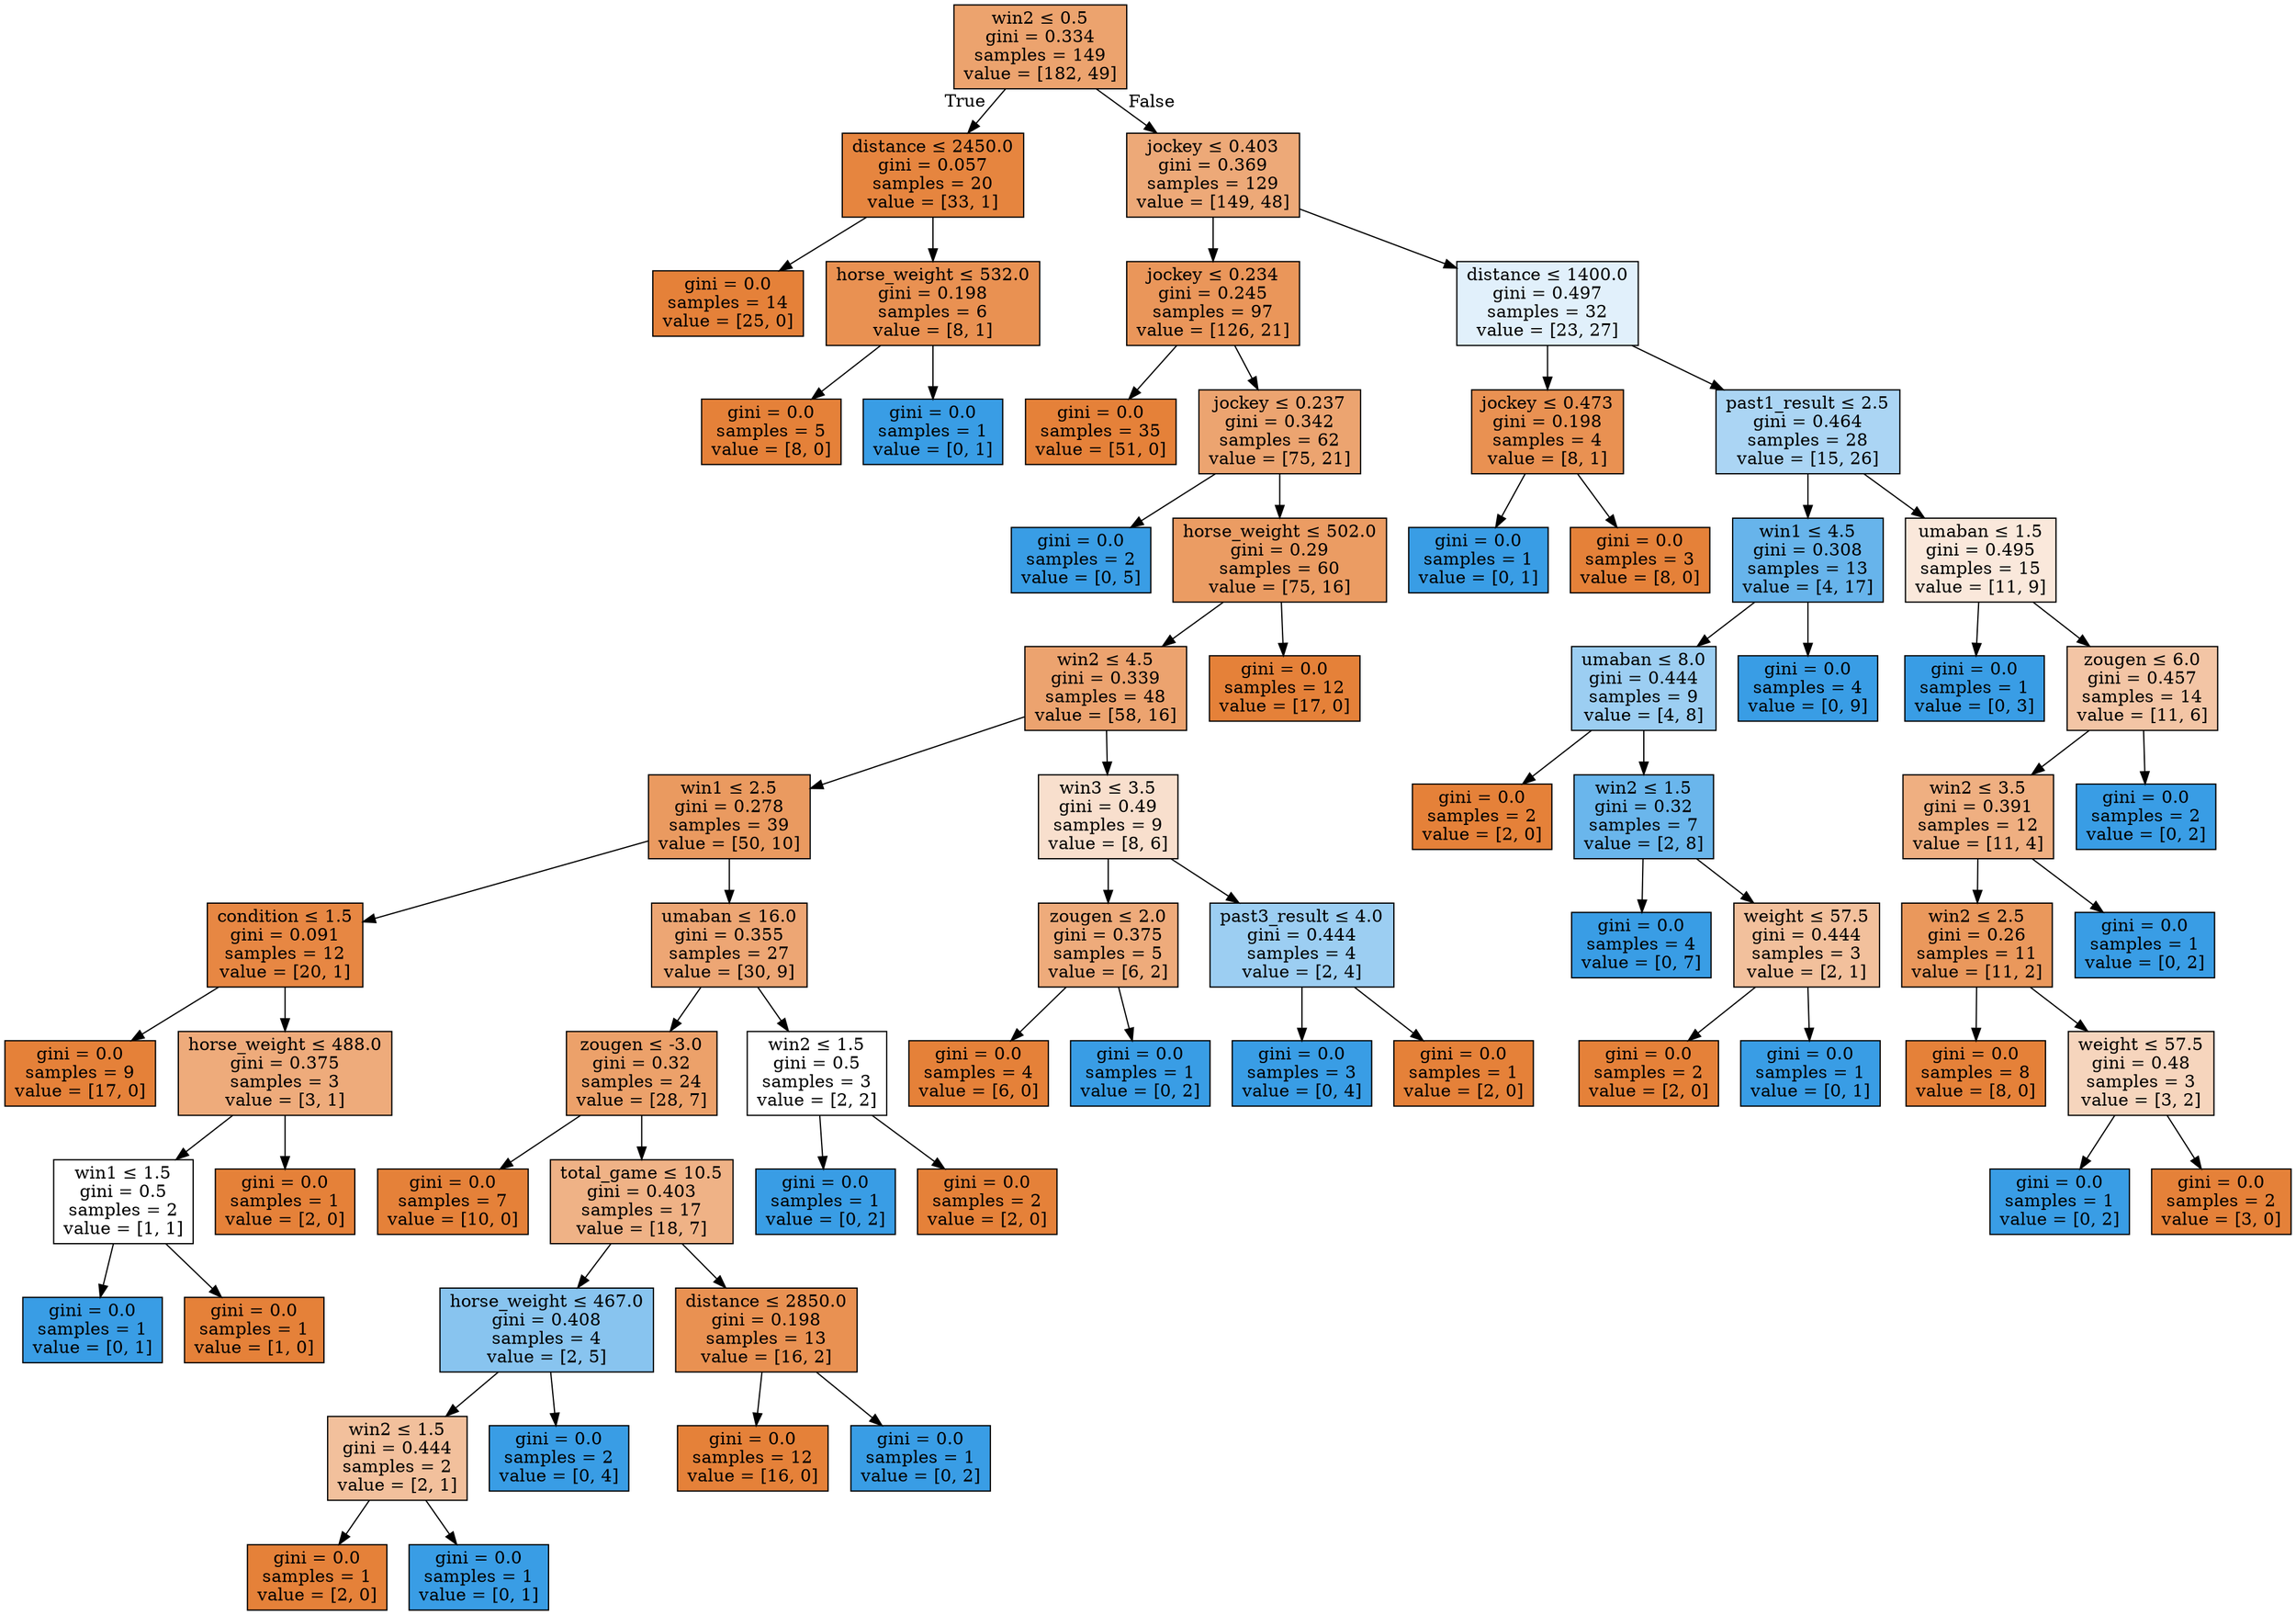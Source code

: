 digraph Tree {
node [shape=box, style="filled", color="black"] ;
0 [label=<win2 &le; 0.5<br/>gini = 0.334<br/>samples = 149<br/>value = [182, 49]>, fillcolor="#e58139ba"] ;
1 [label=<distance &le; 2450.0<br/>gini = 0.057<br/>samples = 20<br/>value = [33, 1]>, fillcolor="#e58139f7"] ;
0 -> 1 [labeldistance=2.5, labelangle=45, headlabel="True"] ;
2 [label=<gini = 0.0<br/>samples = 14<br/>value = [25, 0]>, fillcolor="#e58139ff"] ;
1 -> 2 ;
3 [label=<horse_weight &le; 532.0<br/>gini = 0.198<br/>samples = 6<br/>value = [8, 1]>, fillcolor="#e58139df"] ;
1 -> 3 ;
4 [label=<gini = 0.0<br/>samples = 5<br/>value = [8, 0]>, fillcolor="#e58139ff"] ;
3 -> 4 ;
5 [label=<gini = 0.0<br/>samples = 1<br/>value = [0, 1]>, fillcolor="#399de5ff"] ;
3 -> 5 ;
6 [label=<jockey &le; 0.403<br/>gini = 0.369<br/>samples = 129<br/>value = [149, 48]>, fillcolor="#e58139ad"] ;
0 -> 6 [labeldistance=2.5, labelangle=-45, headlabel="False"] ;
7 [label=<jockey &le; 0.234<br/>gini = 0.245<br/>samples = 97<br/>value = [126, 21]>, fillcolor="#e58139d4"] ;
6 -> 7 ;
8 [label=<gini = 0.0<br/>samples = 35<br/>value = [51, 0]>, fillcolor="#e58139ff"] ;
7 -> 8 ;
9 [label=<jockey &le; 0.237<br/>gini = 0.342<br/>samples = 62<br/>value = [75, 21]>, fillcolor="#e58139b8"] ;
7 -> 9 ;
10 [label=<gini = 0.0<br/>samples = 2<br/>value = [0, 5]>, fillcolor="#399de5ff"] ;
9 -> 10 ;
11 [label=<horse_weight &le; 502.0<br/>gini = 0.29<br/>samples = 60<br/>value = [75, 16]>, fillcolor="#e58139c9"] ;
9 -> 11 ;
12 [label=<win2 &le; 4.5<br/>gini = 0.339<br/>samples = 48<br/>value = [58, 16]>, fillcolor="#e58139b9"] ;
11 -> 12 ;
13 [label=<win1 &le; 2.5<br/>gini = 0.278<br/>samples = 39<br/>value = [50, 10]>, fillcolor="#e58139cc"] ;
12 -> 13 ;
14 [label=<condition &le; 1.5<br/>gini = 0.091<br/>samples = 12<br/>value = [20, 1]>, fillcolor="#e58139f2"] ;
13 -> 14 ;
15 [label=<gini = 0.0<br/>samples = 9<br/>value = [17, 0]>, fillcolor="#e58139ff"] ;
14 -> 15 ;
16 [label=<horse_weight &le; 488.0<br/>gini = 0.375<br/>samples = 3<br/>value = [3, 1]>, fillcolor="#e58139aa"] ;
14 -> 16 ;
17 [label=<win1 &le; 1.5<br/>gini = 0.5<br/>samples = 2<br/>value = [1, 1]>, fillcolor="#e5813900"] ;
16 -> 17 ;
18 [label=<gini = 0.0<br/>samples = 1<br/>value = [0, 1]>, fillcolor="#399de5ff"] ;
17 -> 18 ;
19 [label=<gini = 0.0<br/>samples = 1<br/>value = [1, 0]>, fillcolor="#e58139ff"] ;
17 -> 19 ;
20 [label=<gini = 0.0<br/>samples = 1<br/>value = [2, 0]>, fillcolor="#e58139ff"] ;
16 -> 20 ;
21 [label=<umaban &le; 16.0<br/>gini = 0.355<br/>samples = 27<br/>value = [30, 9]>, fillcolor="#e58139b3"] ;
13 -> 21 ;
22 [label=<zougen &le; -3.0<br/>gini = 0.32<br/>samples = 24<br/>value = [28, 7]>, fillcolor="#e58139bf"] ;
21 -> 22 ;
23 [label=<gini = 0.0<br/>samples = 7<br/>value = [10, 0]>, fillcolor="#e58139ff"] ;
22 -> 23 ;
24 [label=<total_game &le; 10.5<br/>gini = 0.403<br/>samples = 17<br/>value = [18, 7]>, fillcolor="#e581399c"] ;
22 -> 24 ;
25 [label=<horse_weight &le; 467.0<br/>gini = 0.408<br/>samples = 4<br/>value = [2, 5]>, fillcolor="#399de599"] ;
24 -> 25 ;
26 [label=<win2 &le; 1.5<br/>gini = 0.444<br/>samples = 2<br/>value = [2, 1]>, fillcolor="#e581397f"] ;
25 -> 26 ;
27 [label=<gini = 0.0<br/>samples = 1<br/>value = [2, 0]>, fillcolor="#e58139ff"] ;
26 -> 27 ;
28 [label=<gini = 0.0<br/>samples = 1<br/>value = [0, 1]>, fillcolor="#399de5ff"] ;
26 -> 28 ;
29 [label=<gini = 0.0<br/>samples = 2<br/>value = [0, 4]>, fillcolor="#399de5ff"] ;
25 -> 29 ;
30 [label=<distance &le; 2850.0<br/>gini = 0.198<br/>samples = 13<br/>value = [16, 2]>, fillcolor="#e58139df"] ;
24 -> 30 ;
31 [label=<gini = 0.0<br/>samples = 12<br/>value = [16, 0]>, fillcolor="#e58139ff"] ;
30 -> 31 ;
32 [label=<gini = 0.0<br/>samples = 1<br/>value = [0, 2]>, fillcolor="#399de5ff"] ;
30 -> 32 ;
33 [label=<win2 &le; 1.5<br/>gini = 0.5<br/>samples = 3<br/>value = [2, 2]>, fillcolor="#e5813900"] ;
21 -> 33 ;
34 [label=<gini = 0.0<br/>samples = 1<br/>value = [0, 2]>, fillcolor="#399de5ff"] ;
33 -> 34 ;
35 [label=<gini = 0.0<br/>samples = 2<br/>value = [2, 0]>, fillcolor="#e58139ff"] ;
33 -> 35 ;
36 [label=<win3 &le; 3.5<br/>gini = 0.49<br/>samples = 9<br/>value = [8, 6]>, fillcolor="#e5813940"] ;
12 -> 36 ;
37 [label=<zougen &le; 2.0<br/>gini = 0.375<br/>samples = 5<br/>value = [6, 2]>, fillcolor="#e58139aa"] ;
36 -> 37 ;
38 [label=<gini = 0.0<br/>samples = 4<br/>value = [6, 0]>, fillcolor="#e58139ff"] ;
37 -> 38 ;
39 [label=<gini = 0.0<br/>samples = 1<br/>value = [0, 2]>, fillcolor="#399de5ff"] ;
37 -> 39 ;
40 [label=<past3_result &le; 4.0<br/>gini = 0.444<br/>samples = 4<br/>value = [2, 4]>, fillcolor="#399de57f"] ;
36 -> 40 ;
41 [label=<gini = 0.0<br/>samples = 3<br/>value = [0, 4]>, fillcolor="#399de5ff"] ;
40 -> 41 ;
42 [label=<gini = 0.0<br/>samples = 1<br/>value = [2, 0]>, fillcolor="#e58139ff"] ;
40 -> 42 ;
43 [label=<gini = 0.0<br/>samples = 12<br/>value = [17, 0]>, fillcolor="#e58139ff"] ;
11 -> 43 ;
44 [label=<distance &le; 1400.0<br/>gini = 0.497<br/>samples = 32<br/>value = [23, 27]>, fillcolor="#399de526"] ;
6 -> 44 ;
45 [label=<jockey &le; 0.473<br/>gini = 0.198<br/>samples = 4<br/>value = [8, 1]>, fillcolor="#e58139df"] ;
44 -> 45 ;
46 [label=<gini = 0.0<br/>samples = 1<br/>value = [0, 1]>, fillcolor="#399de5ff"] ;
45 -> 46 ;
47 [label=<gini = 0.0<br/>samples = 3<br/>value = [8, 0]>, fillcolor="#e58139ff"] ;
45 -> 47 ;
48 [label=<past1_result &le; 2.5<br/>gini = 0.464<br/>samples = 28<br/>value = [15, 26]>, fillcolor="#399de56c"] ;
44 -> 48 ;
49 [label=<win1 &le; 4.5<br/>gini = 0.308<br/>samples = 13<br/>value = [4, 17]>, fillcolor="#399de5c3"] ;
48 -> 49 ;
50 [label=<umaban &le; 8.0<br/>gini = 0.444<br/>samples = 9<br/>value = [4, 8]>, fillcolor="#399de57f"] ;
49 -> 50 ;
51 [label=<gini = 0.0<br/>samples = 2<br/>value = [2, 0]>, fillcolor="#e58139ff"] ;
50 -> 51 ;
52 [label=<win2 &le; 1.5<br/>gini = 0.32<br/>samples = 7<br/>value = [2, 8]>, fillcolor="#399de5bf"] ;
50 -> 52 ;
53 [label=<gini = 0.0<br/>samples = 4<br/>value = [0, 7]>, fillcolor="#399de5ff"] ;
52 -> 53 ;
54 [label=<weight &le; 57.5<br/>gini = 0.444<br/>samples = 3<br/>value = [2, 1]>, fillcolor="#e581397f"] ;
52 -> 54 ;
55 [label=<gini = 0.0<br/>samples = 2<br/>value = [2, 0]>, fillcolor="#e58139ff"] ;
54 -> 55 ;
56 [label=<gini = 0.0<br/>samples = 1<br/>value = [0, 1]>, fillcolor="#399de5ff"] ;
54 -> 56 ;
57 [label=<gini = 0.0<br/>samples = 4<br/>value = [0, 9]>, fillcolor="#399de5ff"] ;
49 -> 57 ;
58 [label=<umaban &le; 1.5<br/>gini = 0.495<br/>samples = 15<br/>value = [11, 9]>, fillcolor="#e581392e"] ;
48 -> 58 ;
59 [label=<gini = 0.0<br/>samples = 1<br/>value = [0, 3]>, fillcolor="#399de5ff"] ;
58 -> 59 ;
60 [label=<zougen &le; 6.0<br/>gini = 0.457<br/>samples = 14<br/>value = [11, 6]>, fillcolor="#e5813974"] ;
58 -> 60 ;
61 [label=<win2 &le; 3.5<br/>gini = 0.391<br/>samples = 12<br/>value = [11, 4]>, fillcolor="#e58139a2"] ;
60 -> 61 ;
62 [label=<win2 &le; 2.5<br/>gini = 0.26<br/>samples = 11<br/>value = [11, 2]>, fillcolor="#e58139d1"] ;
61 -> 62 ;
63 [label=<gini = 0.0<br/>samples = 8<br/>value = [8, 0]>, fillcolor="#e58139ff"] ;
62 -> 63 ;
64 [label=<weight &le; 57.5<br/>gini = 0.48<br/>samples = 3<br/>value = [3, 2]>, fillcolor="#e5813955"] ;
62 -> 64 ;
65 [label=<gini = 0.0<br/>samples = 1<br/>value = [0, 2]>, fillcolor="#399de5ff"] ;
64 -> 65 ;
66 [label=<gini = 0.0<br/>samples = 2<br/>value = [3, 0]>, fillcolor="#e58139ff"] ;
64 -> 66 ;
67 [label=<gini = 0.0<br/>samples = 1<br/>value = [0, 2]>, fillcolor="#399de5ff"] ;
61 -> 67 ;
68 [label=<gini = 0.0<br/>samples = 2<br/>value = [0, 2]>, fillcolor="#399de5ff"] ;
60 -> 68 ;
}